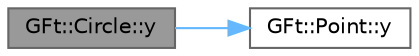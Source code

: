 digraph "GFt::Circle::y"
{
 // LATEX_PDF_SIZE
  bgcolor="transparent";
  edge [fontname=Helvetica,fontsize=10,labelfontname=Helvetica,labelfontsize=10];
  node [fontname=Helvetica,fontsize=10,shape=box,height=0.2,width=0.4];
  rankdir="LR";
  Node1 [id="Node000001",label="GFt::Circle::y",height=0.2,width=0.4,color="gray40", fillcolor="grey60", style="filled", fontcolor="black",tooltip="圆心 y 坐标"];
  Node1 -> Node2 [id="edge1_Node000001_Node000002",color="steelblue1",style="solid",tooltip=" "];
  Node2 [id="Node000002",label="GFt::Point::y",height=0.2,width=0.4,color="grey40", fillcolor="white", style="filled",URL="$class_g_ft_1_1_point.html#a4721af97bf9652e5065865bff1a5b82d",tooltip="点的 y 坐标"];
}

